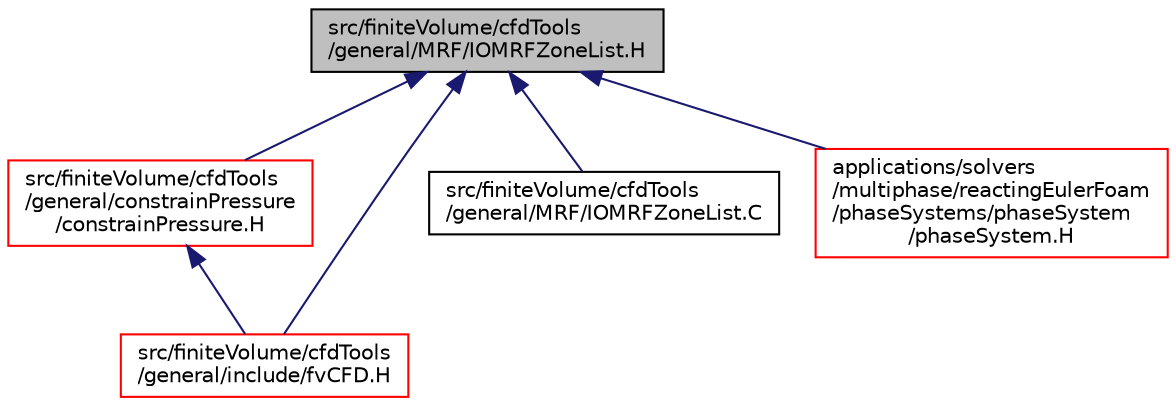 digraph "src/finiteVolume/cfdTools/general/MRF/IOMRFZoneList.H"
{
  bgcolor="transparent";
  edge [fontname="Helvetica",fontsize="10",labelfontname="Helvetica",labelfontsize="10"];
  node [fontname="Helvetica",fontsize="10",shape=record];
  Node325 [label="src/finiteVolume/cfdTools\l/general/MRF/IOMRFZoneList.H",height=0.2,width=0.4,color="black", fillcolor="grey75", style="filled", fontcolor="black"];
  Node325 -> Node326 [dir="back",color="midnightblue",fontsize="10",style="solid",fontname="Helvetica"];
  Node326 [label="src/finiteVolume/cfdTools\l/general/constrainPressure\l/constrainPressure.H",height=0.2,width=0.4,color="red",URL="$a01253.html"];
  Node326 -> Node328 [dir="back",color="midnightblue",fontsize="10",style="solid",fontname="Helvetica"];
  Node328 [label="src/finiteVolume/cfdTools\l/general/include/fvCFD.H",height=0.2,width=0.4,color="red",URL="$a01328.html"];
  Node325 -> Node328 [dir="back",color="midnightblue",fontsize="10",style="solid",fontname="Helvetica"];
  Node325 -> Node333 [dir="back",color="midnightblue",fontsize="10",style="solid",fontname="Helvetica"];
  Node333 [label="src/finiteVolume/cfdTools\l/general/MRF/IOMRFZoneList.C",height=0.2,width=0.4,color="black",URL="$a01358.html"];
  Node325 -> Node334 [dir="back",color="midnightblue",fontsize="10",style="solid",fontname="Helvetica"];
  Node334 [label="applications/solvers\l/multiphase/reactingEulerFoam\l/phaseSystems/phaseSystem\l/phaseSystem.H",height=0.2,width=0.4,color="red",URL="$a21461.html"];
}
